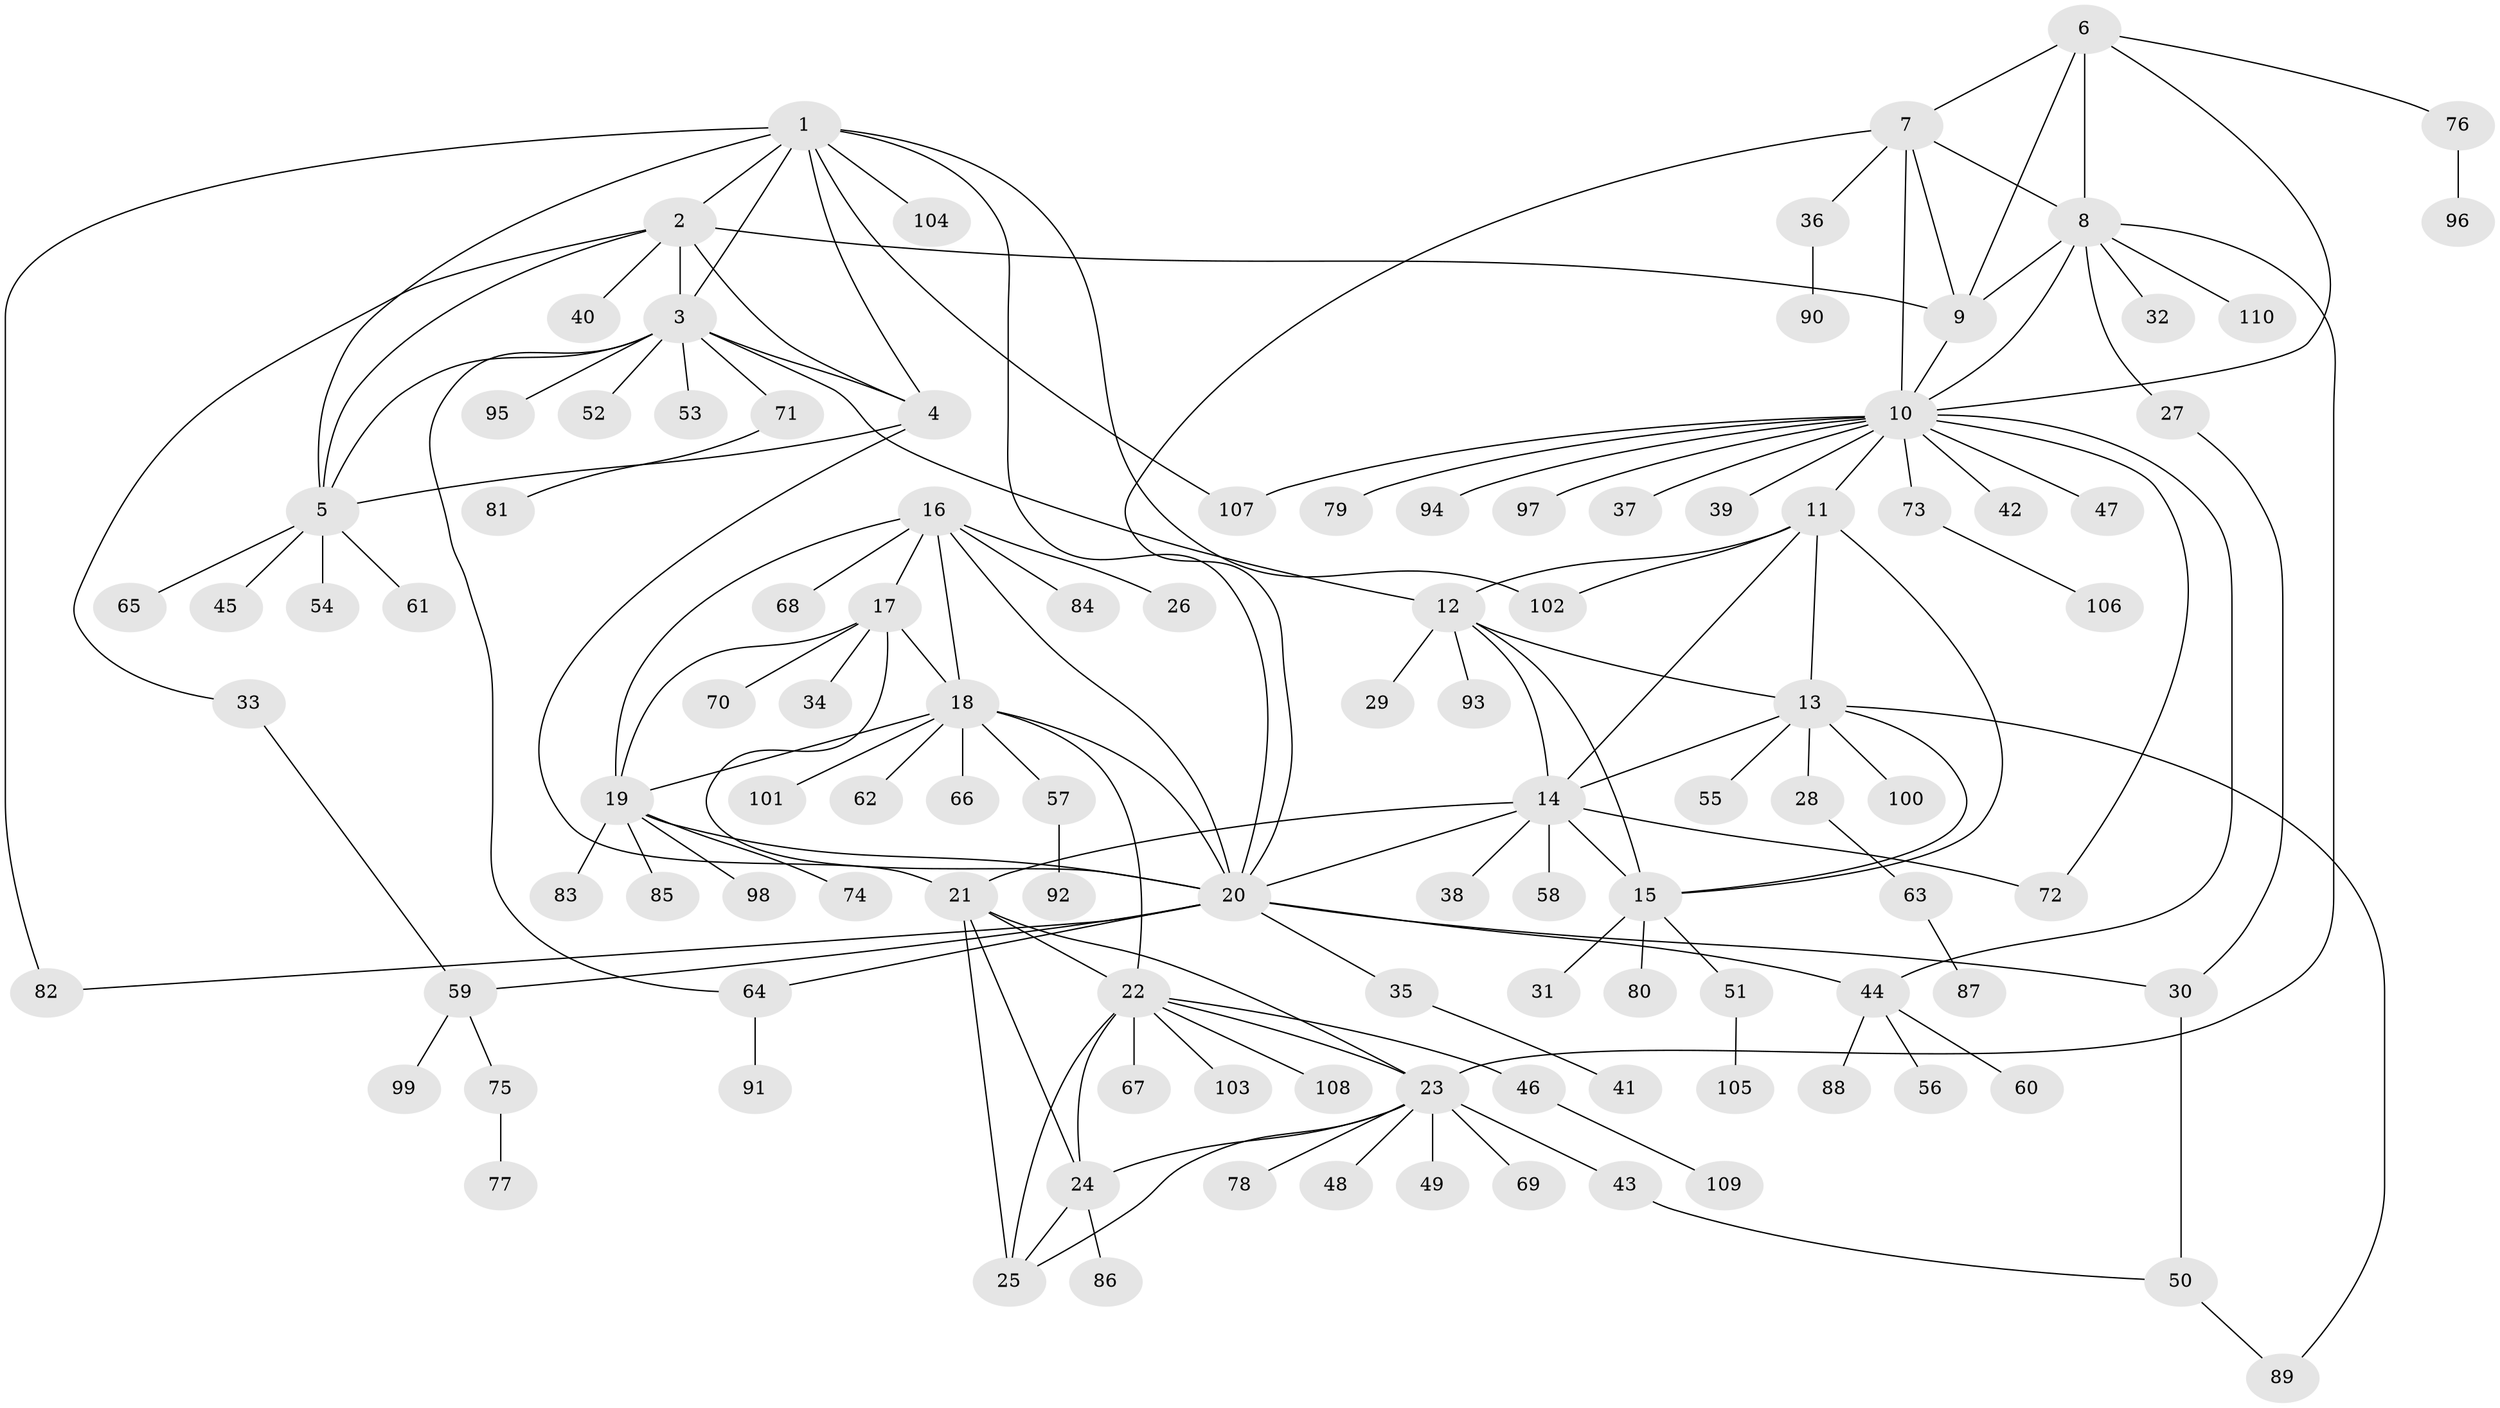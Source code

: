// coarse degree distribution, {11: 0.030303030303030304, 12: 0.030303030303030304, 4: 0.030303030303030304, 5: 0.030303030303030304, 7: 0.030303030303030304, 14: 0.030303030303030304, 2: 0.12121212121212122, 1: 0.6363636363636364, 3: 0.06060606060606061}
// Generated by graph-tools (version 1.1) at 2025/19/03/04/25 18:19:58]
// undirected, 110 vertices, 155 edges
graph export_dot {
graph [start="1"]
  node [color=gray90,style=filled];
  1;
  2;
  3;
  4;
  5;
  6;
  7;
  8;
  9;
  10;
  11;
  12;
  13;
  14;
  15;
  16;
  17;
  18;
  19;
  20;
  21;
  22;
  23;
  24;
  25;
  26;
  27;
  28;
  29;
  30;
  31;
  32;
  33;
  34;
  35;
  36;
  37;
  38;
  39;
  40;
  41;
  42;
  43;
  44;
  45;
  46;
  47;
  48;
  49;
  50;
  51;
  52;
  53;
  54;
  55;
  56;
  57;
  58;
  59;
  60;
  61;
  62;
  63;
  64;
  65;
  66;
  67;
  68;
  69;
  70;
  71;
  72;
  73;
  74;
  75;
  76;
  77;
  78;
  79;
  80;
  81;
  82;
  83;
  84;
  85;
  86;
  87;
  88;
  89;
  90;
  91;
  92;
  93;
  94;
  95;
  96;
  97;
  98;
  99;
  100;
  101;
  102;
  103;
  104;
  105;
  106;
  107;
  108;
  109;
  110;
  1 -- 2;
  1 -- 3;
  1 -- 4;
  1 -- 5;
  1 -- 20;
  1 -- 82;
  1 -- 102;
  1 -- 104;
  1 -- 107;
  2 -- 3;
  2 -- 4;
  2 -- 5;
  2 -- 9;
  2 -- 33;
  2 -- 40;
  3 -- 4;
  3 -- 5;
  3 -- 12;
  3 -- 52;
  3 -- 53;
  3 -- 64;
  3 -- 71;
  3 -- 95;
  4 -- 5;
  4 -- 21;
  5 -- 45;
  5 -- 54;
  5 -- 61;
  5 -- 65;
  6 -- 7;
  6 -- 8;
  6 -- 9;
  6 -- 10;
  6 -- 76;
  7 -- 8;
  7 -- 9;
  7 -- 10;
  7 -- 20;
  7 -- 36;
  8 -- 9;
  8 -- 10;
  8 -- 23;
  8 -- 27;
  8 -- 32;
  8 -- 110;
  9 -- 10;
  10 -- 11;
  10 -- 37;
  10 -- 39;
  10 -- 42;
  10 -- 44;
  10 -- 47;
  10 -- 72;
  10 -- 73;
  10 -- 79;
  10 -- 94;
  10 -- 97;
  10 -- 107;
  11 -- 12;
  11 -- 13;
  11 -- 14;
  11 -- 15;
  11 -- 102;
  12 -- 13;
  12 -- 14;
  12 -- 15;
  12 -- 29;
  12 -- 93;
  13 -- 14;
  13 -- 15;
  13 -- 28;
  13 -- 55;
  13 -- 89;
  13 -- 100;
  14 -- 15;
  14 -- 20;
  14 -- 21;
  14 -- 38;
  14 -- 58;
  14 -- 72;
  15 -- 31;
  15 -- 51;
  15 -- 80;
  16 -- 17;
  16 -- 18;
  16 -- 19;
  16 -- 20;
  16 -- 26;
  16 -- 68;
  16 -- 84;
  17 -- 18;
  17 -- 19;
  17 -- 20;
  17 -- 34;
  17 -- 70;
  18 -- 19;
  18 -- 20;
  18 -- 22;
  18 -- 57;
  18 -- 62;
  18 -- 66;
  18 -- 101;
  19 -- 20;
  19 -- 74;
  19 -- 83;
  19 -- 85;
  19 -- 98;
  20 -- 30;
  20 -- 35;
  20 -- 44;
  20 -- 59;
  20 -- 64;
  20 -- 82;
  21 -- 22;
  21 -- 23;
  21 -- 24;
  21 -- 25;
  22 -- 23;
  22 -- 24;
  22 -- 25;
  22 -- 46;
  22 -- 67;
  22 -- 103;
  22 -- 108;
  23 -- 24;
  23 -- 25;
  23 -- 43;
  23 -- 48;
  23 -- 49;
  23 -- 69;
  23 -- 78;
  24 -- 25;
  24 -- 86;
  27 -- 30;
  28 -- 63;
  30 -- 50;
  33 -- 59;
  35 -- 41;
  36 -- 90;
  43 -- 50;
  44 -- 56;
  44 -- 60;
  44 -- 88;
  46 -- 109;
  50 -- 89;
  51 -- 105;
  57 -- 92;
  59 -- 75;
  59 -- 99;
  63 -- 87;
  64 -- 91;
  71 -- 81;
  73 -- 106;
  75 -- 77;
  76 -- 96;
}

